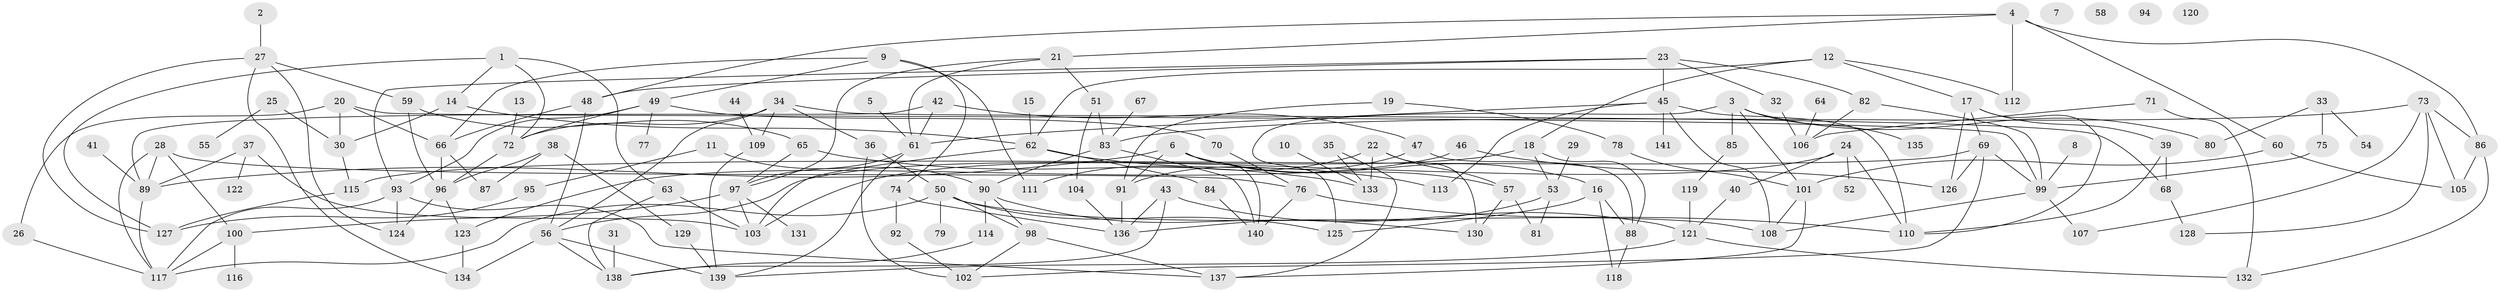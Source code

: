 // coarse degree distribution, {1: 0.22857142857142856, 0: 0.05714285714285714, 3: 0.08571428571428572, 2: 0.24285714285714285, 4: 0.12857142857142856, 5: 0.11428571428571428, 6: 0.014285714285714285, 7: 0.04285714285714286, 10: 0.02857142857142857, 11: 0.014285714285714285, 14: 0.02857142857142857, 8: 0.014285714285714285}
// Generated by graph-tools (version 1.1) at 2025/42/03/04/25 21:42:35]
// undirected, 141 vertices, 220 edges
graph export_dot {
graph [start="1"]
  node [color=gray90,style=filled];
  1;
  2;
  3;
  4;
  5;
  6;
  7;
  8;
  9;
  10;
  11;
  12;
  13;
  14;
  15;
  16;
  17;
  18;
  19;
  20;
  21;
  22;
  23;
  24;
  25;
  26;
  27;
  28;
  29;
  30;
  31;
  32;
  33;
  34;
  35;
  36;
  37;
  38;
  39;
  40;
  41;
  42;
  43;
  44;
  45;
  46;
  47;
  48;
  49;
  50;
  51;
  52;
  53;
  54;
  55;
  56;
  57;
  58;
  59;
  60;
  61;
  62;
  63;
  64;
  65;
  66;
  67;
  68;
  69;
  70;
  71;
  72;
  73;
  74;
  75;
  76;
  77;
  78;
  79;
  80;
  81;
  82;
  83;
  84;
  85;
  86;
  87;
  88;
  89;
  90;
  91;
  92;
  93;
  94;
  95;
  96;
  97;
  98;
  99;
  100;
  101;
  102;
  103;
  104;
  105;
  106;
  107;
  108;
  109;
  110;
  111;
  112;
  113;
  114;
  115;
  116;
  117;
  118;
  119;
  120;
  121;
  122;
  123;
  124;
  125;
  126;
  127;
  128;
  129;
  130;
  131;
  132;
  133;
  134;
  135;
  136;
  137;
  138;
  139;
  140;
  141;
  1 -- 14;
  1 -- 63;
  1 -- 72;
  1 -- 127;
  2 -- 27;
  3 -- 80;
  3 -- 85;
  3 -- 101;
  3 -- 125;
  3 -- 135;
  4 -- 21;
  4 -- 48;
  4 -- 60;
  4 -- 86;
  4 -- 112;
  5 -- 61;
  6 -- 16;
  6 -- 57;
  6 -- 89;
  6 -- 91;
  6 -- 140;
  8 -- 99;
  9 -- 49;
  9 -- 66;
  9 -- 74;
  9 -- 111;
  10 -- 133;
  11 -- 90;
  11 -- 95;
  12 -- 17;
  12 -- 18;
  12 -- 62;
  12 -- 112;
  13 -- 72;
  14 -- 30;
  14 -- 62;
  15 -- 62;
  16 -- 88;
  16 -- 118;
  16 -- 125;
  17 -- 39;
  17 -- 69;
  17 -- 110;
  17 -- 126;
  18 -- 53;
  18 -- 56;
  18 -- 88;
  19 -- 78;
  19 -- 91;
  20 -- 26;
  20 -- 30;
  20 -- 66;
  20 -- 99;
  21 -- 51;
  21 -- 61;
  21 -- 97;
  22 -- 57;
  22 -- 111;
  22 -- 130;
  22 -- 133;
  23 -- 32;
  23 -- 45;
  23 -- 48;
  23 -- 82;
  23 -- 93;
  24 -- 40;
  24 -- 52;
  24 -- 103;
  24 -- 110;
  25 -- 30;
  25 -- 55;
  26 -- 117;
  27 -- 59;
  27 -- 124;
  27 -- 127;
  27 -- 134;
  28 -- 76;
  28 -- 89;
  28 -- 100;
  28 -- 117;
  29 -- 53;
  30 -- 115;
  31 -- 138;
  32 -- 106;
  33 -- 54;
  33 -- 75;
  33 -- 80;
  34 -- 36;
  34 -- 56;
  34 -- 68;
  34 -- 72;
  34 -- 109;
  35 -- 133;
  35 -- 137;
  36 -- 50;
  36 -- 102;
  37 -- 89;
  37 -- 103;
  37 -- 122;
  38 -- 87;
  38 -- 96;
  38 -- 129;
  39 -- 68;
  39 -- 110;
  40 -- 121;
  41 -- 89;
  42 -- 47;
  42 -- 61;
  42 -- 89;
  43 -- 121;
  43 -- 136;
  43 -- 138;
  44 -- 109;
  45 -- 61;
  45 -- 108;
  45 -- 110;
  45 -- 113;
  45 -- 141;
  46 -- 123;
  46 -- 126;
  47 -- 88;
  47 -- 91;
  48 -- 56;
  48 -- 66;
  49 -- 70;
  49 -- 72;
  49 -- 77;
  49 -- 93;
  50 -- 79;
  50 -- 98;
  50 -- 108;
  50 -- 117;
  50 -- 125;
  51 -- 83;
  51 -- 104;
  53 -- 81;
  53 -- 136;
  56 -- 134;
  56 -- 138;
  56 -- 139;
  57 -- 81;
  57 -- 130;
  59 -- 65;
  59 -- 96;
  60 -- 101;
  60 -- 105;
  61 -- 97;
  61 -- 139;
  62 -- 84;
  62 -- 103;
  62 -- 113;
  63 -- 103;
  63 -- 138;
  64 -- 106;
  65 -- 97;
  65 -- 133;
  66 -- 87;
  66 -- 96;
  67 -- 83;
  68 -- 128;
  69 -- 99;
  69 -- 102;
  69 -- 115;
  69 -- 126;
  70 -- 76;
  71 -- 106;
  71 -- 132;
  72 -- 96;
  73 -- 83;
  73 -- 86;
  73 -- 105;
  73 -- 107;
  73 -- 128;
  74 -- 92;
  74 -- 136;
  75 -- 99;
  76 -- 110;
  76 -- 140;
  78 -- 101;
  82 -- 99;
  82 -- 106;
  83 -- 90;
  83 -- 140;
  84 -- 140;
  85 -- 119;
  86 -- 105;
  86 -- 132;
  88 -- 118;
  89 -- 117;
  90 -- 98;
  90 -- 114;
  90 -- 130;
  91 -- 136;
  92 -- 102;
  93 -- 117;
  93 -- 124;
  93 -- 137;
  95 -- 127;
  96 -- 123;
  96 -- 124;
  97 -- 100;
  97 -- 103;
  97 -- 131;
  98 -- 102;
  98 -- 137;
  99 -- 107;
  99 -- 108;
  100 -- 116;
  100 -- 117;
  101 -- 108;
  101 -- 137;
  104 -- 136;
  109 -- 139;
  114 -- 138;
  115 -- 127;
  119 -- 121;
  121 -- 132;
  121 -- 139;
  123 -- 134;
  129 -- 139;
}

